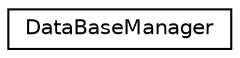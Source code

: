 digraph "Graphical Class Hierarchy"
{
 // LATEX_PDF_SIZE
  edge [fontname="Helvetica",fontsize="10",labelfontname="Helvetica",labelfontsize="10"];
  node [fontname="Helvetica",fontsize="10",shape=record];
  rankdir="LR";
  Node0 [label="DataBaseManager",height=0.2,width=0.4,color="black", fillcolor="white", style="filled",URL="$classDataBaseManager.html",tooltip=" "];
}
